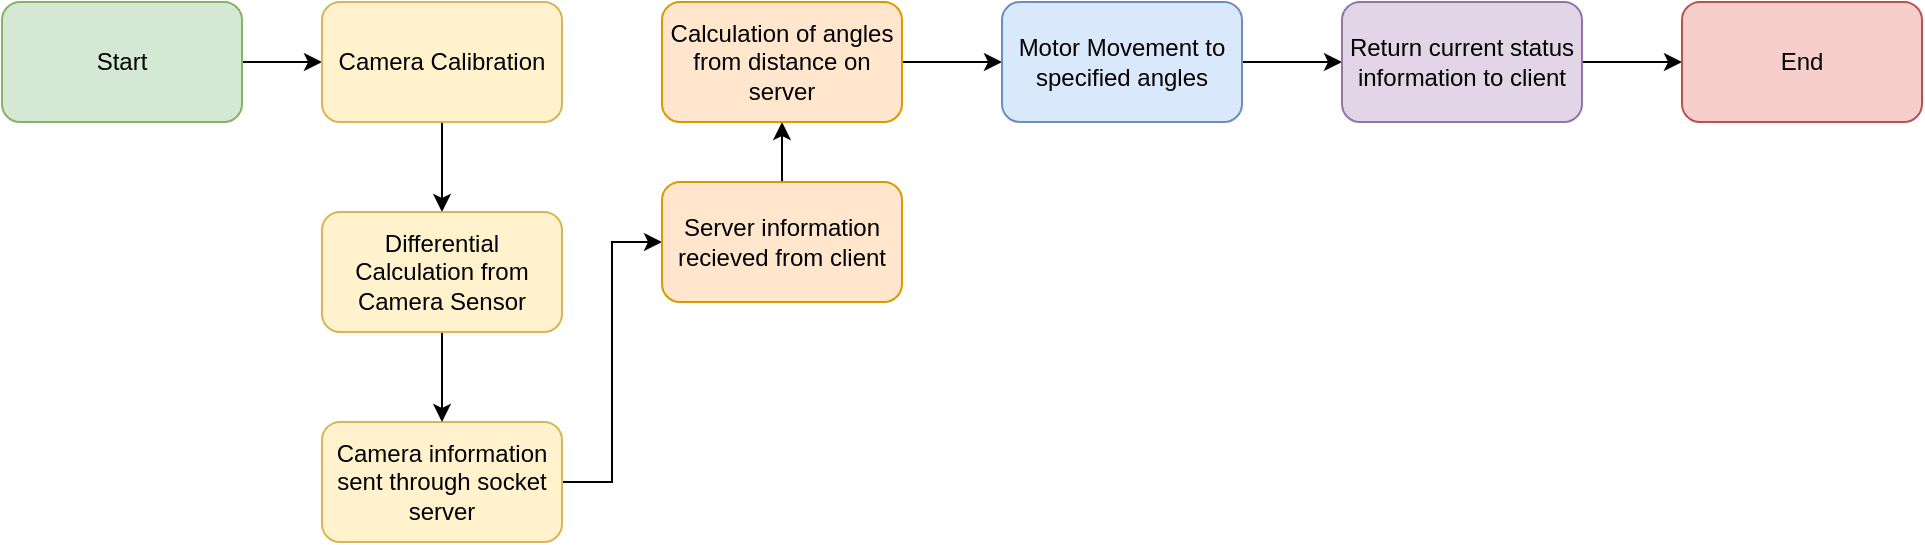 <mxfile version="14.1.8" type="device"><diagram id="PEmWWFc-0_WzRnGhfo0k" name="Page-1"><mxGraphModel dx="1086" dy="966" grid="1" gridSize="10" guides="1" tooltips="1" connect="1" arrows="1" fold="1" page="1" pageScale="1" pageWidth="1400" pageHeight="850" math="0" shadow="0"><root><mxCell id="0"/><mxCell id="1" parent="0"/><mxCell id="4xcvt7j7vIV7l9Yk2fmG-10" style="edgeStyle=orthogonalEdgeStyle;rounded=0;orthogonalLoop=1;jettySize=auto;html=1;" edge="1" parent="1" source="4xcvt7j7vIV7l9Yk2fmG-1" target="4xcvt7j7vIV7l9Yk2fmG-2"><mxGeometry relative="1" as="geometry"/></mxCell><mxCell id="4xcvt7j7vIV7l9Yk2fmG-1" value="Start" style="rounded=1;whiteSpace=wrap;html=1;fillColor=#d5e8d4;strokeColor=#82b366;" vertex="1" parent="1"><mxGeometry x="60" y="290" width="120" height="60" as="geometry"/></mxCell><mxCell id="4xcvt7j7vIV7l9Yk2fmG-19" style="edgeStyle=orthogonalEdgeStyle;rounded=0;orthogonalLoop=1;jettySize=auto;html=1;entryX=0.5;entryY=0;entryDx=0;entryDy=0;" edge="1" parent="1" source="4xcvt7j7vIV7l9Yk2fmG-2" target="4xcvt7j7vIV7l9Yk2fmG-18"><mxGeometry relative="1" as="geometry"/></mxCell><mxCell id="4xcvt7j7vIV7l9Yk2fmG-2" value="Camera Calibration" style="rounded=1;whiteSpace=wrap;html=1;fillColor=#fff2cc;strokeColor=#d6b656;" vertex="1" parent="1"><mxGeometry x="220" y="290" width="120" height="60" as="geometry"/></mxCell><mxCell id="4xcvt7j7vIV7l9Yk2fmG-12" style="edgeStyle=orthogonalEdgeStyle;rounded=0;orthogonalLoop=1;jettySize=auto;html=1;entryX=0;entryY=0.5;entryDx=0;entryDy=0;" edge="1" parent="1" source="4xcvt7j7vIV7l9Yk2fmG-4" target="4xcvt7j7vIV7l9Yk2fmG-5"><mxGeometry relative="1" as="geometry"/></mxCell><mxCell id="4xcvt7j7vIV7l9Yk2fmG-4" value="Camera information sent through socket server" style="rounded=1;whiteSpace=wrap;html=1;fillColor=#fff2cc;strokeColor=#d6b656;" vertex="1" parent="1"><mxGeometry x="220" y="500" width="120" height="60" as="geometry"/></mxCell><mxCell id="4xcvt7j7vIV7l9Yk2fmG-13" style="edgeStyle=orthogonalEdgeStyle;rounded=0;orthogonalLoop=1;jettySize=auto;html=1;" edge="1" parent="1" source="4xcvt7j7vIV7l9Yk2fmG-5" target="4xcvt7j7vIV7l9Yk2fmG-6"><mxGeometry relative="1" as="geometry"/></mxCell><mxCell id="4xcvt7j7vIV7l9Yk2fmG-5" value="Server information recieved from client" style="rounded=1;whiteSpace=wrap;html=1;fillColor=#ffe6cc;strokeColor=#d79b00;" vertex="1" parent="1"><mxGeometry x="390" y="380" width="120" height="60" as="geometry"/></mxCell><mxCell id="4xcvt7j7vIV7l9Yk2fmG-14" style="edgeStyle=orthogonalEdgeStyle;rounded=0;orthogonalLoop=1;jettySize=auto;html=1;entryX=0;entryY=0.5;entryDx=0;entryDy=0;" edge="1" parent="1" source="4xcvt7j7vIV7l9Yk2fmG-6"><mxGeometry relative="1" as="geometry"><mxPoint x="560" y="320" as="targetPoint"/></mxGeometry></mxCell><mxCell id="4xcvt7j7vIV7l9Yk2fmG-6" value="Calculation of angles from distance on server" style="rounded=1;whiteSpace=wrap;html=1;fillColor=#ffe6cc;strokeColor=#d79b00;" vertex="1" parent="1"><mxGeometry x="390" y="290" width="120" height="60" as="geometry"/></mxCell><mxCell id="4xcvt7j7vIV7l9Yk2fmG-16" style="edgeStyle=orthogonalEdgeStyle;rounded=0;orthogonalLoop=1;jettySize=auto;html=1;entryX=0;entryY=0.5;entryDx=0;entryDy=0;" edge="1" parent="1" source="4xcvt7j7vIV7l9Yk2fmG-7" target="4xcvt7j7vIV7l9Yk2fmG-8"><mxGeometry relative="1" as="geometry"/></mxCell><mxCell id="4xcvt7j7vIV7l9Yk2fmG-7" value="Motor Movement to specified angles" style="rounded=1;whiteSpace=wrap;html=1;fillColor=#dae8fc;strokeColor=#6c8ebf;" vertex="1" parent="1"><mxGeometry x="560" y="290" width="120" height="60" as="geometry"/></mxCell><mxCell id="4xcvt7j7vIV7l9Yk2fmG-17" style="edgeStyle=orthogonalEdgeStyle;rounded=0;orthogonalLoop=1;jettySize=auto;html=1;" edge="1" parent="1" source="4xcvt7j7vIV7l9Yk2fmG-8" target="4xcvt7j7vIV7l9Yk2fmG-9"><mxGeometry relative="1" as="geometry"/></mxCell><mxCell id="4xcvt7j7vIV7l9Yk2fmG-8" value="Return current status information to client" style="rounded=1;whiteSpace=wrap;html=1;fillColor=#e1d5e7;strokeColor=#9673a6;" vertex="1" parent="1"><mxGeometry x="730" y="290" width="120" height="60" as="geometry"/></mxCell><mxCell id="4xcvt7j7vIV7l9Yk2fmG-9" value="End" style="rounded=1;whiteSpace=wrap;html=1;fillColor=#f8cecc;strokeColor=#b85450;" vertex="1" parent="1"><mxGeometry x="900" y="290" width="120" height="60" as="geometry"/></mxCell><mxCell id="4xcvt7j7vIV7l9Yk2fmG-20" style="edgeStyle=orthogonalEdgeStyle;rounded=0;orthogonalLoop=1;jettySize=auto;html=1;" edge="1" parent="1" source="4xcvt7j7vIV7l9Yk2fmG-18" target="4xcvt7j7vIV7l9Yk2fmG-4"><mxGeometry relative="1" as="geometry"/></mxCell><mxCell id="4xcvt7j7vIV7l9Yk2fmG-18" value="Differential Calculation from Camera Sensor" style="rounded=1;whiteSpace=wrap;html=1;fillColor=#fff2cc;strokeColor=#d6b656;" vertex="1" parent="1"><mxGeometry x="220" y="395" width="120" height="60" as="geometry"/></mxCell></root></mxGraphModel></diagram></mxfile>